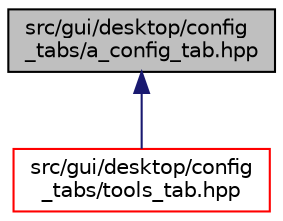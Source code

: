 digraph "src/gui/desktop/config_tabs/a_config_tab.hpp"
{
 // LATEX_PDF_SIZE
  edge [fontname="Helvetica",fontsize="10",labelfontname="Helvetica",labelfontsize="10"];
  node [fontname="Helvetica",fontsize="10",shape=record];
  Node1 [label="src/gui/desktop/config\l_tabs/a_config_tab.hpp",height=0.2,width=0.4,color="black", fillcolor="grey75", style="filled", fontcolor="black",tooltip=" "];
  Node1 -> Node2 [dir="back",color="midnightblue",fontsize="10",style="solid",fontname="Helvetica"];
  Node2 [label="src/gui/desktop/config\l_tabs/tools_tab.hpp",height=0.2,width=0.4,color="red", fillcolor="white", style="filled",URL="$tools__tab_8hpp.html",tooltip=" "];
}
